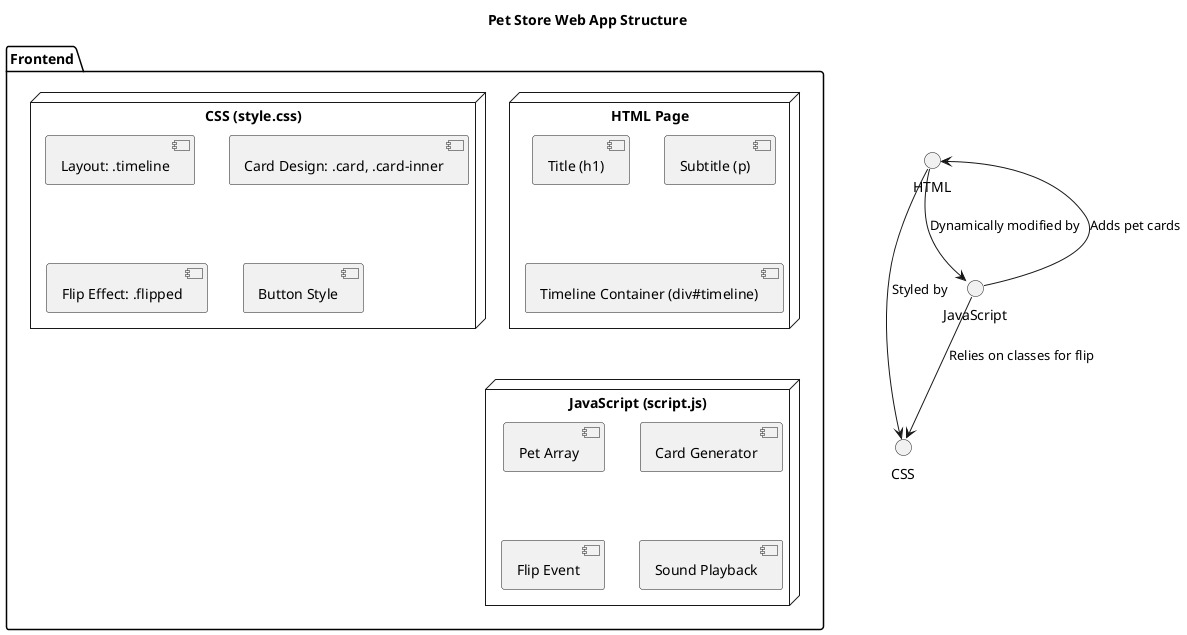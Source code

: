 @startuml
title Pet Store Web App Structure

package "Frontend" {
  node "HTML Page" {
    component "Title (h1)"
    component "Subtitle (p)"
    component "Timeline Container (div#timeline)"
  }

  node "CSS (style.css)" {
    component "Layout: .timeline"
    component "Card Design: .card, .card-inner"
    component "Flip Effect: .flipped"
    component "Button Style"
  }

  node "JavaScript (script.js)" {
    component "Pet Array"
    component "Card Generator"
    component "Flip Event"
    component "Sound Playback"
  }
}

HTML --> CSS : Styled by
HTML --> JavaScript : Dynamically modified by
JavaScript --> HTML : Adds pet cards
JavaScript --> CSS : Relies on classes for flip

@enduml
